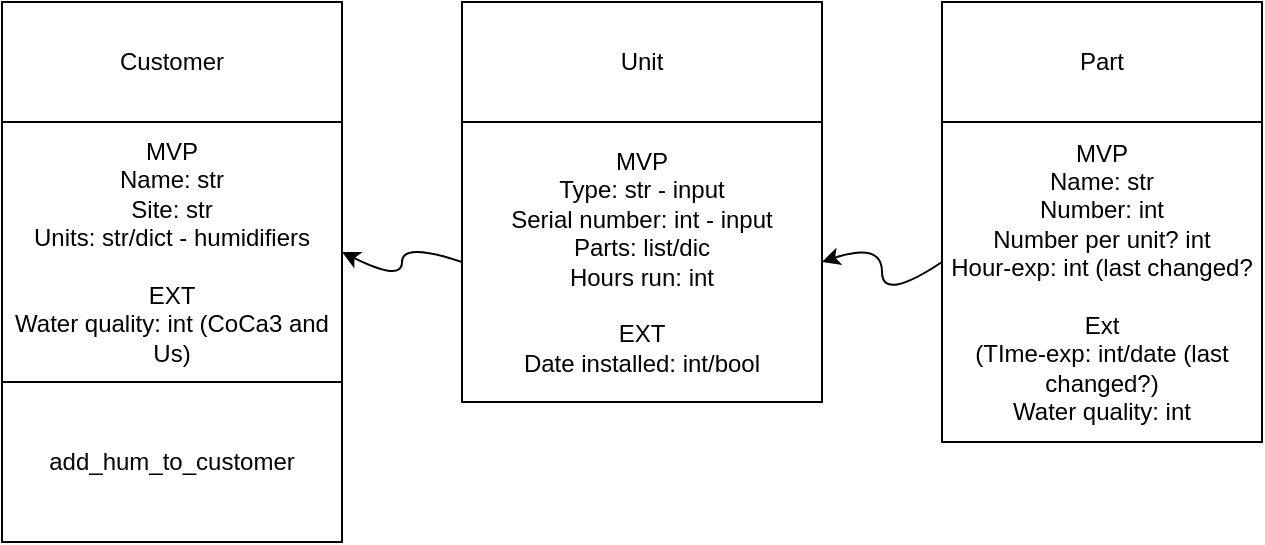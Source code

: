 <mxfile version="17.4.4" type="device"><diagram id="jgErzO8ZidN6VgfUX1ki" name="Page-1"><mxGraphModel dx="517" dy="731" grid="1" gridSize="10" guides="1" tooltips="1" connect="1" arrows="1" fold="1" page="1" pageScale="1" pageWidth="827" pageHeight="1169" math="0" shadow="0"><root><mxCell id="0"/><mxCell id="1" parent="0"/><mxCell id="NQ0PCM-WTq4Ba52dNDPU-1" value="Unit" style="rounded=0;whiteSpace=wrap;html=1;" parent="1" vertex="1"><mxGeometry x="350" y="120" width="180" height="60" as="geometry"/></mxCell><mxCell id="NQ0PCM-WTq4Ba52dNDPU-2" value="MVP&lt;br&gt;Type: str - input&lt;br&gt;Serial number: int - input&lt;br&gt;Parts: list/dic&lt;br&gt;Hours run: int&lt;br&gt;&lt;br&gt;EXT&lt;br&gt;Date installed: int/bool" style="rounded=0;whiteSpace=wrap;html=1;" parent="1" vertex="1"><mxGeometry x="350" y="180" width="180" height="140" as="geometry"/></mxCell><mxCell id="NQ0PCM-WTq4Ba52dNDPU-3" style="edgeStyle=orthogonalEdgeStyle;rounded=0;orthogonalLoop=1;jettySize=auto;html=1;exitX=0.5;exitY=1;exitDx=0;exitDy=0;" parent="1" source="NQ0PCM-WTq4Ba52dNDPU-1" target="NQ0PCM-WTq4Ba52dNDPU-1" edge="1"><mxGeometry relative="1" as="geometry"/></mxCell><mxCell id="NQ0PCM-WTq4Ba52dNDPU-7" value="Part" style="rounded=0;whiteSpace=wrap;html=1;" parent="1" vertex="1"><mxGeometry x="590" y="120" width="160" height="60" as="geometry"/></mxCell><mxCell id="NQ0PCM-WTq4Ba52dNDPU-8" value="MVP&lt;br&gt;Name: str&lt;br&gt;Number: int&lt;br&gt;Number per unit? int&lt;br&gt;Hour-exp: int (last changed?&lt;br&gt;&lt;br&gt;Ext&lt;br&gt;(TIme-exp: int/date (last changed?)&lt;br&gt;Water quality: int" style="rounded=0;whiteSpace=wrap;html=1;" parent="1" vertex="1"><mxGeometry x="590" y="180" width="160" height="160" as="geometry"/></mxCell><mxCell id="NQ0PCM-WTq4Ba52dNDPU-9" value="Customer" style="rounded=0;whiteSpace=wrap;html=1;" parent="1" vertex="1"><mxGeometry x="120" y="120" width="170" height="60" as="geometry"/></mxCell><mxCell id="NQ0PCM-WTq4Ba52dNDPU-10" value="MVP&lt;br&gt;Name: str&lt;br&gt;Site: str&lt;br&gt;Units: str/dict - humidifiers&lt;br&gt;&lt;br&gt;EXT&lt;br&gt;Water quality: int (CoCa3 and Us)" style="rounded=0;whiteSpace=wrap;html=1;" parent="1" vertex="1"><mxGeometry x="120" y="180" width="170" height="130" as="geometry"/></mxCell><mxCell id="NQ0PCM-WTq4Ba52dNDPU-13" value="add_hum_to_customer&lt;br&gt;" style="rounded=0;whiteSpace=wrap;html=1;" parent="1" vertex="1"><mxGeometry x="120" y="310" width="170" height="80" as="geometry"/></mxCell><mxCell id="06aN0oY7qcPr01HHlMtr-2" value="" style="curved=1;endArrow=classic;html=1;rounded=0;exitX=0;exitY=0.5;exitDx=0;exitDy=0;entryX=1;entryY=0.5;entryDx=0;entryDy=0;" edge="1" parent="1" source="NQ0PCM-WTq4Ba52dNDPU-2" target="NQ0PCM-WTq4Ba52dNDPU-10"><mxGeometry width="50" height="50" relative="1" as="geometry"><mxPoint x="380" y="310" as="sourcePoint"/><mxPoint x="430" y="260" as="targetPoint"/><Array as="points"><mxPoint x="320" y="240"/><mxPoint x="320" y="260"/></Array></mxGeometry></mxCell><mxCell id="06aN0oY7qcPr01HHlMtr-4" value="" style="curved=1;endArrow=classic;html=1;rounded=0;entryX=1;entryY=0.5;entryDx=0;entryDy=0;" edge="1" parent="1" target="NQ0PCM-WTq4Ba52dNDPU-2"><mxGeometry width="50" height="50" relative="1" as="geometry"><mxPoint x="590" y="250" as="sourcePoint"/><mxPoint x="640" y="200" as="targetPoint"/><Array as="points"><mxPoint x="560" y="270"/><mxPoint x="560" y="240"/></Array></mxGeometry></mxCell></root></mxGraphModel></diagram></mxfile>